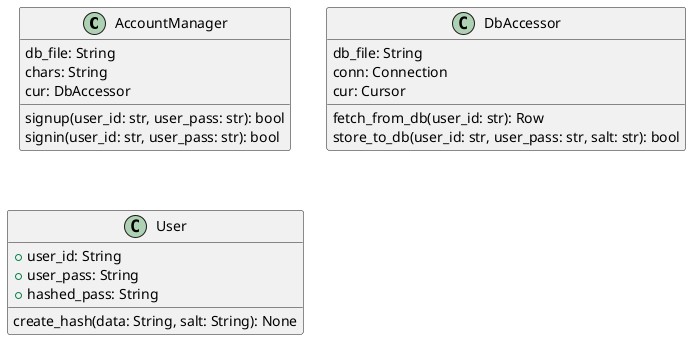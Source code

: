 @startuml
Class AccountManager {
	db_file: String
    chars: String
    cur: DbAccessor
    signup(user_id: str, user_pass: str): bool
    signin(user_id: str, user_pass: str): bool
}
Class DbAccessor {
	db_file: String
    conn: Connection
    cur: Cursor
    fetch_from_db(user_id: str): Row
    store_to_db(user_id: str, user_pass: str, salt: str): bool
}
Class User {
    + user_id: String
    + user_pass: String
    + hashed_pass: String
    create_hash(data: String, salt: String): None
}
@enduml

